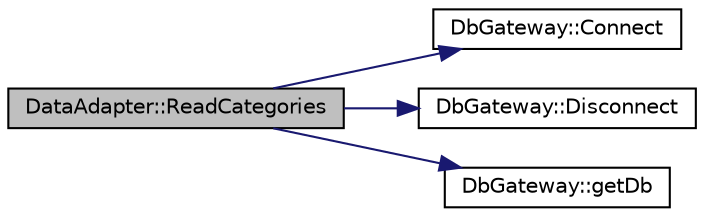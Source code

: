 digraph "DataAdapter::ReadCategories"
{
 // LATEX_PDF_SIZE
  edge [fontname="Helvetica",fontsize="10",labelfontname="Helvetica",labelfontsize="10"];
  node [fontname="Helvetica",fontsize="10",shape=record];
  rankdir="LR";
  Node1 [label="DataAdapter::ReadCategories",height=0.2,width=0.4,color="black", fillcolor="grey75", style="filled", fontcolor="black",tooltip="ReadCategories loads the category names that grouped by ref to the given QComboBox."];
  Node1 -> Node2 [color="midnightblue",fontsize="10",style="solid",fontname="Helvetica"];
  Node2 [label="DbGateway::Connect",height=0.2,width=0.4,color="black", fillcolor="white", style="filled",URL="$class_db_gateway.html#a0f140ea53b9f81c7ecadfb2f4e7710a7",tooltip=" "];
  Node1 -> Node3 [color="midnightblue",fontsize="10",style="solid",fontname="Helvetica"];
  Node3 [label="DbGateway::Disconnect",height=0.2,width=0.4,color="black", fillcolor="white", style="filled",URL="$class_db_gateway.html#a9013808dc47738faca00519117e539e3",tooltip=" "];
  Node1 -> Node4 [color="midnightblue",fontsize="10",style="solid",fontname="Helvetica"];
  Node4 [label="DbGateway::getDb",height=0.2,width=0.4,color="black", fillcolor="white", style="filled",URL="$class_db_gateway.html#ad1cd16826c95d69924b0a1db33af0da0",tooltip=" "];
}
